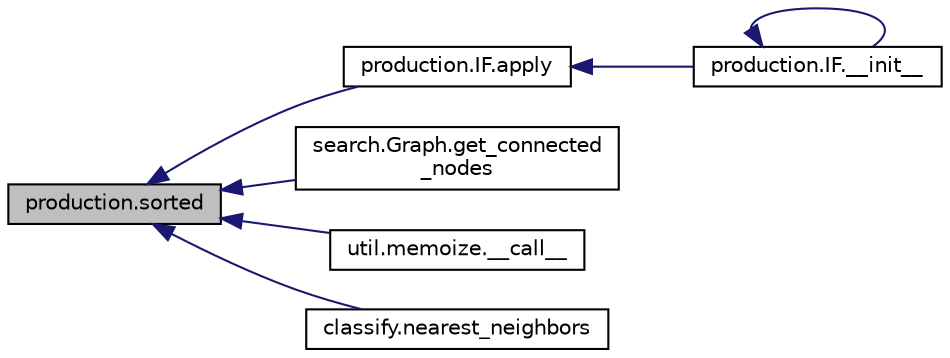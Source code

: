digraph "production.sorted"
{
  edge [fontname="Helvetica",fontsize="10",labelfontname="Helvetica",labelfontsize="10"];
  node [fontname="Helvetica",fontsize="10",shape=record];
  rankdir="LR";
  Node1 [label="production.sorted",height=0.2,width=0.4,color="black", fillcolor="grey75", style="filled", fontcolor="black"];
  Node1 -> Node2 [dir="back",color="midnightblue",fontsize="10",style="solid",fontname="Helvetica"];
  Node2 [label="production.IF.apply",height=0.2,width=0.4,color="black", fillcolor="white", style="filled",URL="$classproduction_1_1_i_f.html#a8d8249f6e0329407f77f23f9eede1342"];
  Node2 -> Node3 [dir="back",color="midnightblue",fontsize="10",style="solid",fontname="Helvetica"];
  Node3 [label="production.IF.__init__",height=0.2,width=0.4,color="black", fillcolor="white", style="filled",URL="$classproduction_1_1_i_f.html#a9017c2c3d1ca4982ebc9dc58afc2b750"];
  Node3 -> Node3 [dir="back",color="midnightblue",fontsize="10",style="solid",fontname="Helvetica"];
  Node1 -> Node4 [dir="back",color="midnightblue",fontsize="10",style="solid",fontname="Helvetica"];
  Node4 [label="search.Graph.get_connected\l_nodes",height=0.2,width=0.4,color="black", fillcolor="white", style="filled",URL="$classsearch_1_1_graph.html#a313519052e9ca4ea9eaeac73c667cdd3"];
  Node1 -> Node5 [dir="back",color="midnightblue",fontsize="10",style="solid",fontname="Helvetica"];
  Node5 [label="util.memoize.__call__",height=0.2,width=0.4,color="black", fillcolor="white", style="filled",URL="$classutil_1_1memoize.html#a2fb9d2b784bfbfd5878bbbe5a4e51432"];
  Node1 -> Node6 [dir="back",color="midnightblue",fontsize="10",style="solid",fontname="Helvetica"];
  Node6 [label="classify.nearest_neighbors",height=0.2,width=0.4,color="black", fillcolor="white", style="filled",URL="$namespaceclassify.html#a38d3402082141a678096dddcb5d6fd02"];
}
